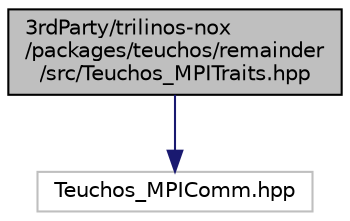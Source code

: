digraph "3rdParty/trilinos-nox/packages/teuchos/remainder/src/Teuchos_MPITraits.hpp"
{
  edge [fontname="Helvetica",fontsize="10",labelfontname="Helvetica",labelfontsize="10"];
  node [fontname="Helvetica",fontsize="10",shape=record];
  Node0 [label="3rdParty/trilinos-nox\l/packages/teuchos/remainder\l/src/Teuchos_MPITraits.hpp",height=0.2,width=0.4,color="black", fillcolor="grey75", style="filled", fontcolor="black"];
  Node0 -> Node1 [color="midnightblue",fontsize="10",style="solid",fontname="Helvetica"];
  Node1 [label="Teuchos_MPIComm.hpp",height=0.2,width=0.4,color="grey75", fillcolor="white", style="filled"];
}
